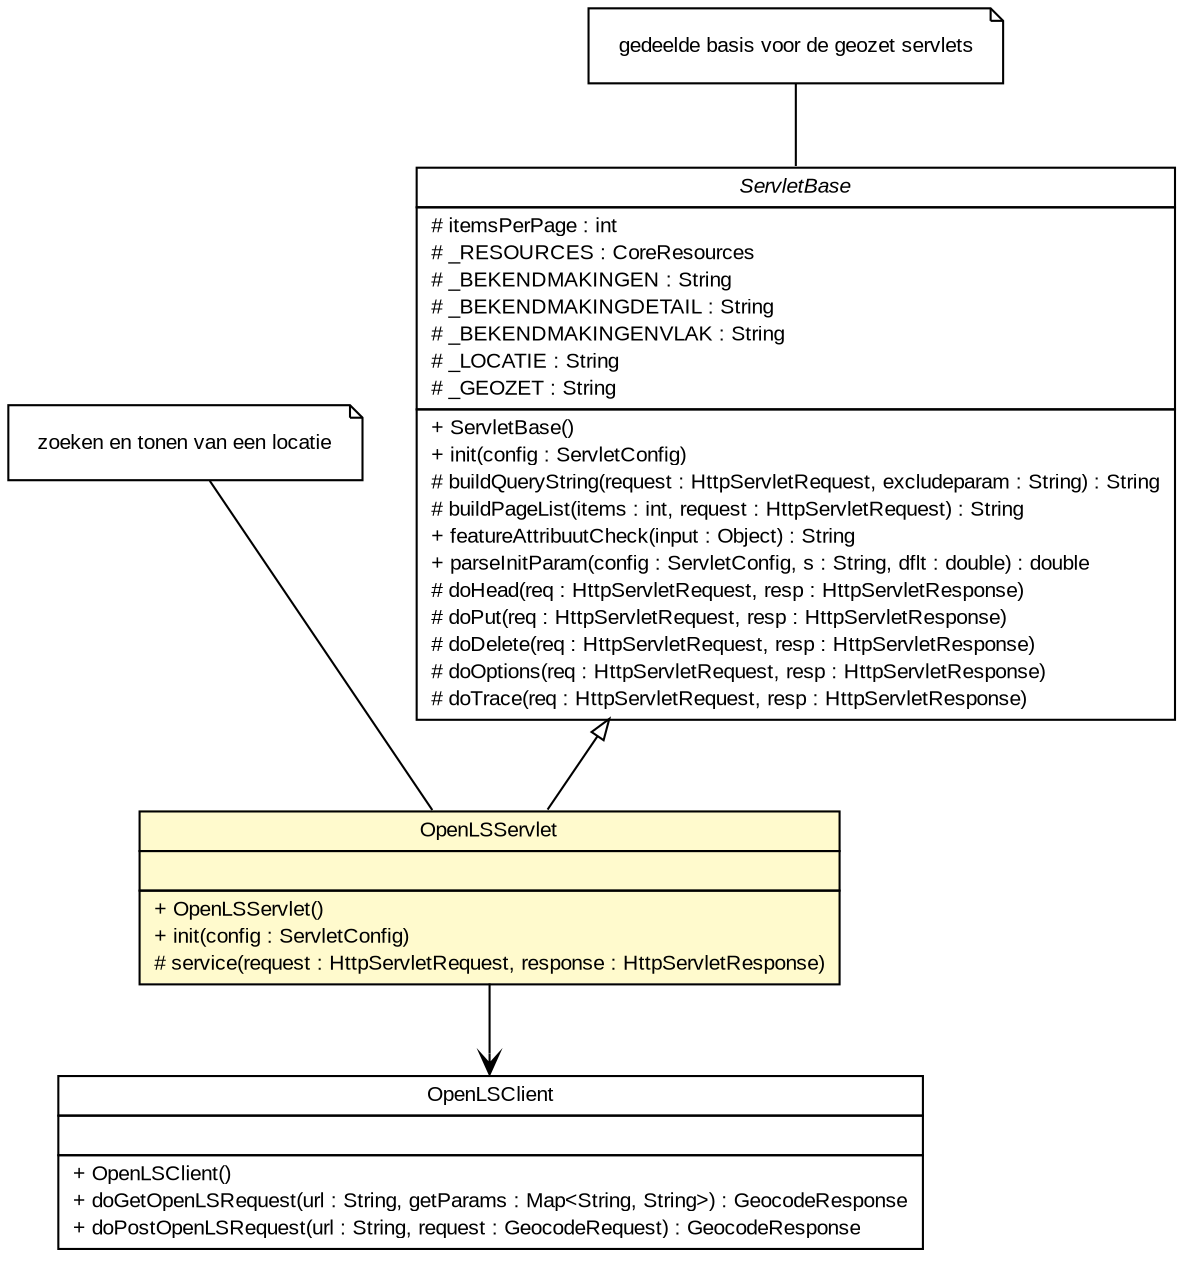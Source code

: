 #!/usr/local/bin/dot
#
# Class diagram 
# Generated by UMLGraph version 5.3 (http://www.umlgraph.org/)
#

digraph G {
	edge [fontname="arial",fontsize=10,labelfontname="arial",labelfontsize=10];
	node [fontname="arial",fontsize=10,shape=plaintext];
	nodesep=0.25;
	ranksep=0.5;
	// nl.geozet.common.ServletBase
	c310 [label=<<table title="nl.geozet.common.ServletBase" border="0" cellborder="1" cellspacing="0" cellpadding="2" port="p" href="../../common/ServletBase.html">
		<tr><td><table border="0" cellspacing="0" cellpadding="1">
<tr><td align="center" balign="center"><font face="arial italic"> ServletBase </font></td></tr>
		</table></td></tr>
		<tr><td><table border="0" cellspacing="0" cellpadding="1">
<tr><td align="left" balign="left"> # itemsPerPage : int </td></tr>
<tr><td align="left" balign="left"> # _RESOURCES : CoreResources </td></tr>
<tr><td align="left" balign="left"> # _BEKENDMAKINGEN : String </td></tr>
<tr><td align="left" balign="left"> # _BEKENDMAKINGDETAIL : String </td></tr>
<tr><td align="left" balign="left"> # _BEKENDMAKINGENVLAK : String </td></tr>
<tr><td align="left" balign="left"> # _LOCATIE : String </td></tr>
<tr><td align="left" balign="left"> # _GEOZET : String </td></tr>
		</table></td></tr>
		<tr><td><table border="0" cellspacing="0" cellpadding="1">
<tr><td align="left" balign="left"> + ServletBase() </td></tr>
<tr><td align="left" balign="left"> + init(config : ServletConfig) </td></tr>
<tr><td align="left" balign="left"> # buildQueryString(request : HttpServletRequest, excludeparam : String) : String </td></tr>
<tr><td align="left" balign="left"> # buildPageList(items : int, request : HttpServletRequest) : String </td></tr>
<tr><td align="left" balign="left"> + featureAttribuutCheck(input : Object) : String </td></tr>
<tr><td align="left" balign="left"> + parseInitParam(config : ServletConfig, s : String, dflt : double) : double </td></tr>
<tr><td align="left" balign="left"> # doHead(req : HttpServletRequest, resp : HttpServletResponse) </td></tr>
<tr><td align="left" balign="left"> # doPut(req : HttpServletRequest, resp : HttpServletResponse) </td></tr>
<tr><td align="left" balign="left"> # doDelete(req : HttpServletRequest, resp : HttpServletResponse) </td></tr>
<tr><td align="left" balign="left"> # doOptions(req : HttpServletRequest, resp : HttpServletResponse) </td></tr>
<tr><td align="left" balign="left"> # doTrace(req : HttpServletRequest, resp : HttpServletResponse) </td></tr>
		</table></td></tr>
		</table>>, fontname="arial", fontcolor="black", fontsize=10.0];
	// Note annotation
	n0cc310 [label=<<table title="nl.geozet.common.ServletBase" border="0" cellborder="0" cellspacing="0" cellpadding="2" port="p" href="../../common/ServletBase.html">
		<tr><td><table border="0" cellspacing="0" cellpadding="1">
<tr><td align="left" balign="left"> gedeelde basis voor de geozet servlets </td></tr>
		</table></td></tr>
		</table>>, fontname="arial", fontcolor="black", fontsize=10.0, shape=note];
	n0cc310 -> c310:p[arrowhead=none];
	// nl.geozet.openls.client.OpenLSClient
	c320 [label=<<table title="nl.geozet.openls.client.OpenLSClient" border="0" cellborder="1" cellspacing="0" cellpadding="2" port="p" href="../client/OpenLSClient.html">
		<tr><td><table border="0" cellspacing="0" cellpadding="1">
<tr><td align="center" balign="center"> OpenLSClient </td></tr>
		</table></td></tr>
		<tr><td><table border="0" cellspacing="0" cellpadding="1">
<tr><td align="left" balign="left">  </td></tr>
		</table></td></tr>
		<tr><td><table border="0" cellspacing="0" cellpadding="1">
<tr><td align="left" balign="left"> + OpenLSClient() </td></tr>
<tr><td align="left" balign="left"> + doGetOpenLSRequest(url : String, getParams : Map&lt;String, String&gt;) : GeocodeResponse </td></tr>
<tr><td align="left" balign="left"> + doPostOpenLSRequest(url : String, request : GeocodeRequest) : GeocodeResponse </td></tr>
		</table></td></tr>
		</table>>, fontname="arial", fontcolor="black", fontsize=10.0];
	// nl.geozet.openls.servlet.OpenLSServlet
	c321 [label=<<table title="nl.geozet.openls.servlet.OpenLSServlet" border="0" cellborder="1" cellspacing="0" cellpadding="2" port="p" bgcolor="lemonChiffon" href="./OpenLSServlet.html">
		<tr><td><table border="0" cellspacing="0" cellpadding="1">
<tr><td align="center" balign="center"> OpenLSServlet </td></tr>
		</table></td></tr>
		<tr><td><table border="0" cellspacing="0" cellpadding="1">
<tr><td align="left" balign="left">  </td></tr>
		</table></td></tr>
		<tr><td><table border="0" cellspacing="0" cellpadding="1">
<tr><td align="left" balign="left"> + OpenLSServlet() </td></tr>
<tr><td align="left" balign="left"> + init(config : ServletConfig) </td></tr>
<tr><td align="left" balign="left"> # service(request : HttpServletRequest, response : HttpServletResponse) </td></tr>
		</table></td></tr>
		</table>>, fontname="arial", fontcolor="black", fontsize=10.0];
	// Note annotation
	n0cc321 [label=<<table title="nl.geozet.openls.servlet.OpenLSServlet" border="0" cellborder="0" cellspacing="0" cellpadding="2" port="p" href="./OpenLSServlet.html">
		<tr><td><table border="0" cellspacing="0" cellpadding="1">
<tr><td align="left" balign="left"> zoeken en tonen van een locatie </td></tr>
		</table></td></tr>
		</table>>, fontname="arial", fontcolor="black", fontsize=10.0, shape=note];
	n0cc321 -> c321:p[arrowhead=none];
	//nl.geozet.openls.servlet.OpenLSServlet extends nl.geozet.common.ServletBase
	c310:p -> c321:p [dir=back,arrowtail=empty];
	// nl.geozet.openls.servlet.OpenLSServlet NAVASSOC nl.geozet.openls.client.OpenLSClient
	c321:p -> c320:p [taillabel="", label="", headlabel="", fontname="arial", fontcolor="black", fontsize=10.0, color="black", arrowhead=open];
}

